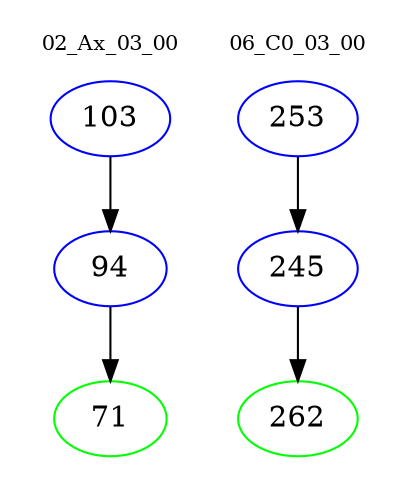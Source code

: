 digraph{
subgraph cluster_0 {
color = white
label = "02_Ax_03_00";
fontsize=10;
T0_103 [label="103", color="blue"]
T0_103 -> T0_94 [color="black"]
T0_94 [label="94", color="blue"]
T0_94 -> T0_71 [color="black"]
T0_71 [label="71", color="green"]
}
subgraph cluster_1 {
color = white
label = "06_C0_03_00";
fontsize=10;
T1_253 [label="253", color="blue"]
T1_253 -> T1_245 [color="black"]
T1_245 [label="245", color="blue"]
T1_245 -> T1_262 [color="black"]
T1_262 [label="262", color="green"]
}
}
